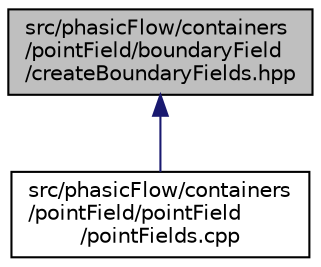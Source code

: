 digraph "src/phasicFlow/containers/pointField/boundaryField/createBoundaryFields.hpp"
{
 // LATEX_PDF_SIZE
  edge [fontname="Helvetica",fontsize="10",labelfontname="Helvetica",labelfontsize="10"];
  node [fontname="Helvetica",fontsize="10",shape=record];
  Node1 [label="src/phasicFlow/containers\l/pointField/boundaryField\l/createBoundaryFields.hpp",height=0.2,width=0.4,color="black", fillcolor="grey75", style="filled", fontcolor="black",tooltip=" "];
  Node1 -> Node2 [dir="back",color="midnightblue",fontsize="10",style="solid",fontname="Helvetica"];
  Node2 [label="src/phasicFlow/containers\l/pointField/pointField\l/pointFields.cpp",height=0.2,width=0.4,color="black", fillcolor="white", style="filled",URL="$pointFields_8cpp.html",tooltip=" "];
}

